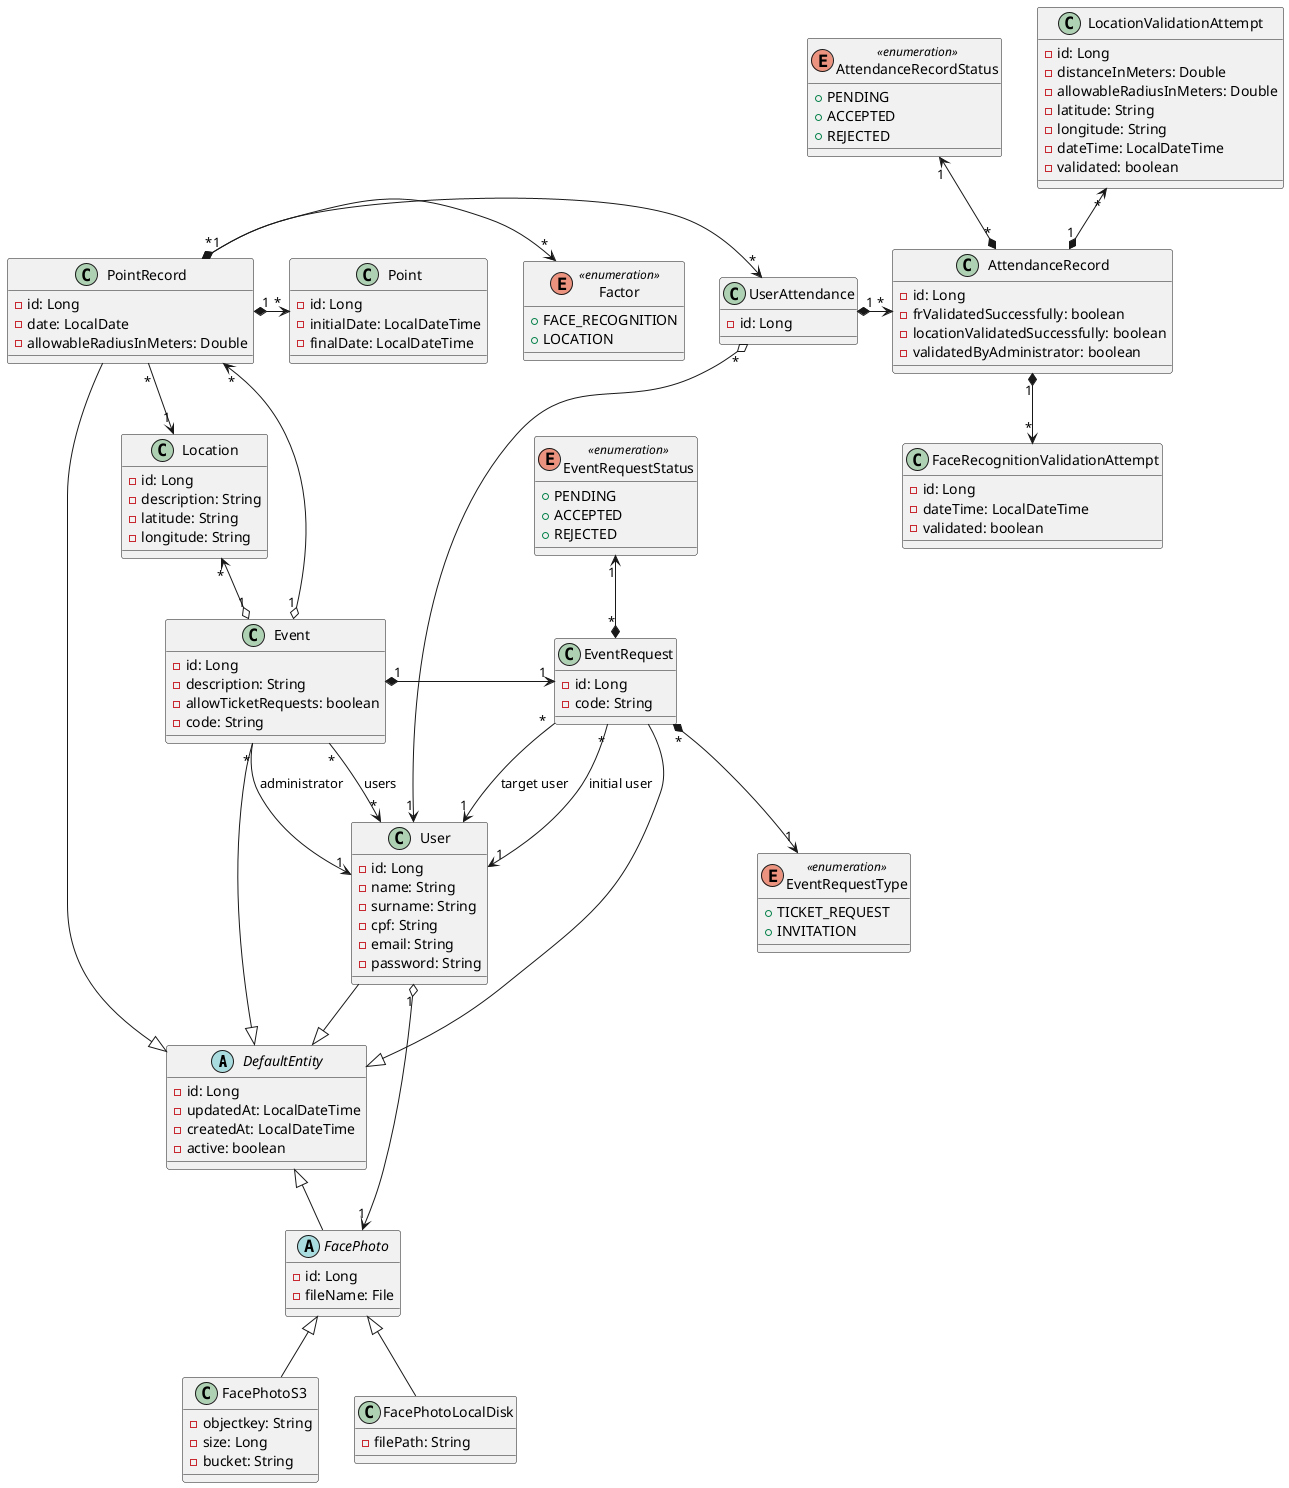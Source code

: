 @startuml
abstract class DefaultEntity {
    - id: Long
    - updatedAt: LocalDateTime
    - createdAt: LocalDateTime
    - active: boolean
}

class User {
    - id: Long
    - name: String
    - surname: String
    - cpf: String
    - email: String
    - password: String
}

abstract class FacePhoto {
    - id: Long
    - fileName: File
}

class FacePhotoS3 {
    - objectkey: String
    - size: Long
    - bucket: String
}

class FacePhotoLocalDisk {
    - filePath: String
}

class Event {
    - id: Long
    - description: String
    - allowTicketRequests: boolean
    - code: String
}

class Location {
    - id: Long
    - description: String
    - latitude: String
    - longitude: String
}

class EventRequest {
    - id: Long
    - code: String
}

enum EventRequestStatus << enumeration >> {
    + PENDING
    + ACCEPTED
    + REJECTED
}

enum EventRequestType << enumeration >> {
    + TICKET_REQUEST
    + INVITATION
}

class PointRecord {
    - id: Long
    - date: LocalDate
    - allowableRadiusInMeters: Double
}

class Point {
    - id: Long
    - initialDate: LocalDateTime
    - finalDate: LocalDateTime
}

enum Factor << enumeration >> {
    + FACE_RECOGNITION
    + LOCATION
}

class UserAttendance {
    - id: Long
}

class FaceRecognitionValidationAttempt {
    - id: Long
    - dateTime: LocalDateTime
    - validated: boolean
}

class LocationValidationAttempt {
    - id: Long
    - distanceInMeters: Double
    - allowableRadiusInMeters: Double
    - latitude: String
    - longitude: String
    - dateTime: LocalDateTime
    - validated: boolean
}

class AttendanceRecord {
    - id: Long
    - frValidatedSuccessfully: boolean
    - locationValidatedSuccessfully: boolean
    - validatedByAdministrator: boolean
}

enum AttendanceRecordStatus << enumeration >> {
    + PENDING
    + ACCEPTED
    + REJECTED
}

User --|> DefaultEntity
Event --|> DefaultEntity
EventRequest --|> DefaultEntity
PointRecord --|> DefaultEntity
FacePhotoS3 -up-|> FacePhoto
FacePhotoLocalDisk -up-|> FacePhoto
FacePhoto -up-|> DefaultEntity

User "1" o-> "1" FacePhoto

Event "1" o-up-> "*" PointRecord
Event "1" o-up-> "*" Location
Event "*" -down-> "*" User : users
Event "*" --> "1" User : administrator
Event "1" *-> "1" EventRequest

PointRecord "1" *-> "*" Point
PointRecord "*" o-> "*" Factor
PointRecord "*" --> "1" Location
PointRecord "1" *-> "*" UserAttendance

UserAttendance "1" *-> "*" AttendanceRecord
UserAttendance "*" o-> "1" User

AttendanceRecord "1" *-down-> "*" FaceRecognitionValidationAttempt
AttendanceRecord "1" *-up-> "*" LocationValidationAttempt
AttendanceRecord "*" *-up-> "1" AttendanceRecordStatus

EventRequest "*" --> "1" User : initial user
EventRequest "*" --> "1" User : target user
EventRequest "*" *-up-> "1" EventRequestStatus
EventRequest "*" *-down-> "1" EventRequestType

@enduml
